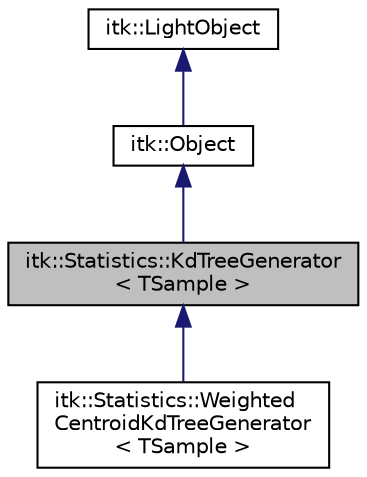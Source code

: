 digraph "itk::Statistics::KdTreeGenerator&lt; TSample &gt;"
{
 // LATEX_PDF_SIZE
  edge [fontname="Helvetica",fontsize="10",labelfontname="Helvetica",labelfontsize="10"];
  node [fontname="Helvetica",fontsize="10",shape=record];
  Node1 [label="itk::Statistics::KdTreeGenerator\l\< TSample \>",height=0.2,width=0.4,color="black", fillcolor="grey75", style="filled", fontcolor="black",tooltip="This class generates a KdTree object without centroid information."];
  Node2 -> Node1 [dir="back",color="midnightblue",fontsize="10",style="solid",fontname="Helvetica"];
  Node2 [label="itk::Object",height=0.2,width=0.4,color="black", fillcolor="white", style="filled",URL="$classitk_1_1Object.html",tooltip="Base class for most ITK classes."];
  Node3 -> Node2 [dir="back",color="midnightblue",fontsize="10",style="solid",fontname="Helvetica"];
  Node3 [label="itk::LightObject",height=0.2,width=0.4,color="black", fillcolor="white", style="filled",URL="$classitk_1_1LightObject.html",tooltip="Light weight base class for most itk classes."];
  Node1 -> Node4 [dir="back",color="midnightblue",fontsize="10",style="solid",fontname="Helvetica"];
  Node4 [label="itk::Statistics::Weighted\lCentroidKdTreeGenerator\l\< TSample \>",height=0.2,width=0.4,color="black", fillcolor="white", style="filled",URL="$classitk_1_1Statistics_1_1WeightedCentroidKdTreeGenerator.html",tooltip="This class generates a KdTree object with centroid information."];
}
